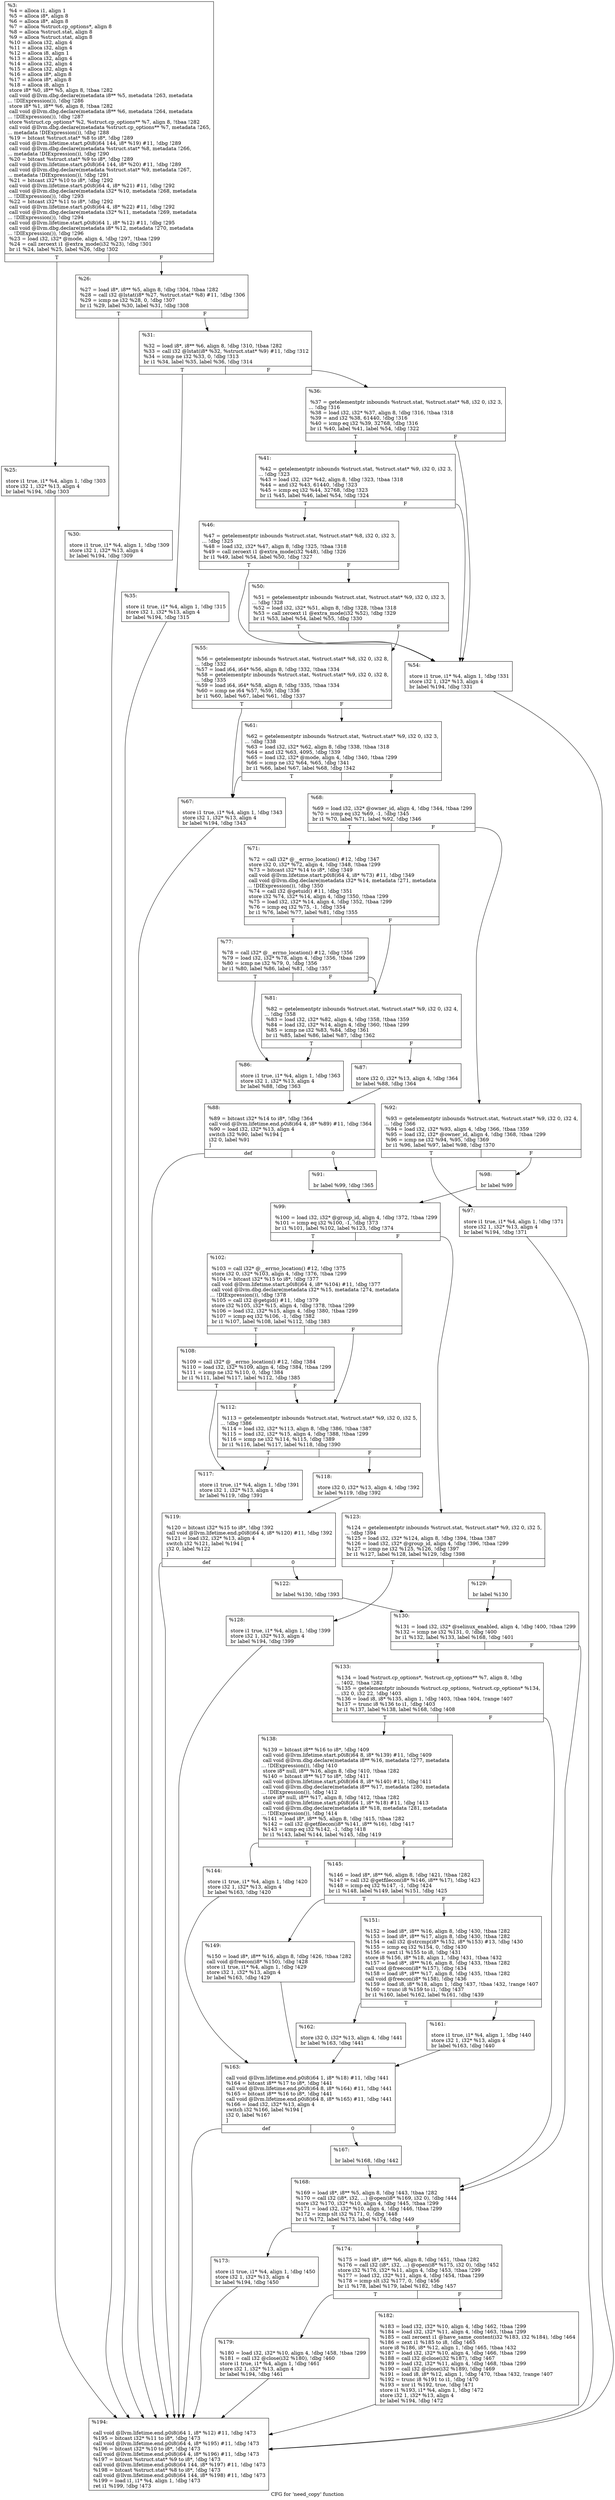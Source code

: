 digraph "CFG for 'need_copy' function" {
	label="CFG for 'need_copy' function";

	Node0x915200 [shape=record,label="{%3:\l  %4 = alloca i1, align 1\l  %5 = alloca i8*, align 8\l  %6 = alloca i8*, align 8\l  %7 = alloca %struct.cp_options*, align 8\l  %8 = alloca %struct.stat, align 8\l  %9 = alloca %struct.stat, align 8\l  %10 = alloca i32, align 4\l  %11 = alloca i32, align 4\l  %12 = alloca i8, align 1\l  %13 = alloca i32, align 4\l  %14 = alloca i32, align 4\l  %15 = alloca i32, align 4\l  %16 = alloca i8*, align 8\l  %17 = alloca i8*, align 8\l  %18 = alloca i8, align 1\l  store i8* %0, i8** %5, align 8, !tbaa !282\l  call void @llvm.dbg.declare(metadata i8** %5, metadata !263, metadata\l... !DIExpression()), !dbg !286\l  store i8* %1, i8** %6, align 8, !tbaa !282\l  call void @llvm.dbg.declare(metadata i8** %6, metadata !264, metadata\l... !DIExpression()), !dbg !287\l  store %struct.cp_options* %2, %struct.cp_options** %7, align 8, !tbaa !282\l  call void @llvm.dbg.declare(metadata %struct.cp_options** %7, metadata !265,\l... metadata !DIExpression()), !dbg !288\l  %19 = bitcast %struct.stat* %8 to i8*, !dbg !289\l  call void @llvm.lifetime.start.p0i8(i64 144, i8* %19) #11, !dbg !289\l  call void @llvm.dbg.declare(metadata %struct.stat* %8, metadata !266,\l... metadata !DIExpression()), !dbg !290\l  %20 = bitcast %struct.stat* %9 to i8*, !dbg !289\l  call void @llvm.lifetime.start.p0i8(i64 144, i8* %20) #11, !dbg !289\l  call void @llvm.dbg.declare(metadata %struct.stat* %9, metadata !267,\l... metadata !DIExpression()), !dbg !291\l  %21 = bitcast i32* %10 to i8*, !dbg !292\l  call void @llvm.lifetime.start.p0i8(i64 4, i8* %21) #11, !dbg !292\l  call void @llvm.dbg.declare(metadata i32* %10, metadata !268, metadata\l... !DIExpression()), !dbg !293\l  %22 = bitcast i32* %11 to i8*, !dbg !292\l  call void @llvm.lifetime.start.p0i8(i64 4, i8* %22) #11, !dbg !292\l  call void @llvm.dbg.declare(metadata i32* %11, metadata !269, metadata\l... !DIExpression()), !dbg !294\l  call void @llvm.lifetime.start.p0i8(i64 1, i8* %12) #11, !dbg !295\l  call void @llvm.dbg.declare(metadata i8* %12, metadata !270, metadata\l... !DIExpression()), !dbg !296\l  %23 = load i32, i32* @mode, align 4, !dbg !297, !tbaa !299\l  %24 = call zeroext i1 @extra_mode(i32 %23), !dbg !301\l  br i1 %24, label %25, label %26, !dbg !302\l|{<s0>T|<s1>F}}"];
	Node0x915200:s0 -> Node0x917710;
	Node0x915200:s1 -> Node0x917760;
	Node0x917710 [shape=record,label="{%25:\l\l  store i1 true, i1* %4, align 1, !dbg !303\l  store i32 1, i32* %13, align 4\l  br label %194, !dbg !303\l}"];
	Node0x917710 -> Node0x918700;
	Node0x917760 [shape=record,label="{%26:\l\l  %27 = load i8*, i8** %5, align 8, !dbg !304, !tbaa !282\l  %28 = call i32 @lstat(i8* %27, %struct.stat* %8) #11, !dbg !306\l  %29 = icmp ne i32 %28, 0, !dbg !307\l  br i1 %29, label %30, label %31, !dbg !308\l|{<s0>T|<s1>F}}"];
	Node0x917760:s0 -> Node0x9177b0;
	Node0x917760:s1 -> Node0x917800;
	Node0x9177b0 [shape=record,label="{%30:\l\l  store i1 true, i1* %4, align 1, !dbg !309\l  store i32 1, i32* %13, align 4\l  br label %194, !dbg !309\l}"];
	Node0x9177b0 -> Node0x918700;
	Node0x917800 [shape=record,label="{%31:\l\l  %32 = load i8*, i8** %6, align 8, !dbg !310, !tbaa !282\l  %33 = call i32 @lstat(i8* %32, %struct.stat* %9) #11, !dbg !312\l  %34 = icmp ne i32 %33, 0, !dbg !313\l  br i1 %34, label %35, label %36, !dbg !314\l|{<s0>T|<s1>F}}"];
	Node0x917800:s0 -> Node0x917850;
	Node0x917800:s1 -> Node0x9178a0;
	Node0x917850 [shape=record,label="{%35:\l\l  store i1 true, i1* %4, align 1, !dbg !315\l  store i32 1, i32* %13, align 4\l  br label %194, !dbg !315\l}"];
	Node0x917850 -> Node0x918700;
	Node0x9178a0 [shape=record,label="{%36:\l\l  %37 = getelementptr inbounds %struct.stat, %struct.stat* %8, i32 0, i32 3,\l... !dbg !316\l  %38 = load i32, i32* %37, align 8, !dbg !316, !tbaa !318\l  %39 = and i32 %38, 61440, !dbg !316\l  %40 = icmp eq i32 %39, 32768, !dbg !316\l  br i1 %40, label %41, label %54, !dbg !322\l|{<s0>T|<s1>F}}"];
	Node0x9178a0:s0 -> Node0x9178f0;
	Node0x9178a0:s1 -> Node0x9179e0;
	Node0x9178f0 [shape=record,label="{%41:\l\l  %42 = getelementptr inbounds %struct.stat, %struct.stat* %9, i32 0, i32 3,\l... !dbg !323\l  %43 = load i32, i32* %42, align 8, !dbg !323, !tbaa !318\l  %44 = and i32 %43, 61440, !dbg !323\l  %45 = icmp eq i32 %44, 32768, !dbg !323\l  br i1 %45, label %46, label %54, !dbg !324\l|{<s0>T|<s1>F}}"];
	Node0x9178f0:s0 -> Node0x917940;
	Node0x9178f0:s1 -> Node0x9179e0;
	Node0x917940 [shape=record,label="{%46:\l\l  %47 = getelementptr inbounds %struct.stat, %struct.stat* %8, i32 0, i32 3,\l... !dbg !325\l  %48 = load i32, i32* %47, align 8, !dbg !325, !tbaa !318\l  %49 = call zeroext i1 @extra_mode(i32 %48), !dbg !326\l  br i1 %49, label %54, label %50, !dbg !327\l|{<s0>T|<s1>F}}"];
	Node0x917940:s0 -> Node0x9179e0;
	Node0x917940:s1 -> Node0x917990;
	Node0x917990 [shape=record,label="{%50:\l\l  %51 = getelementptr inbounds %struct.stat, %struct.stat* %9, i32 0, i32 3,\l... !dbg !328\l  %52 = load i32, i32* %51, align 8, !dbg !328, !tbaa !318\l  %53 = call zeroext i1 @extra_mode(i32 %52), !dbg !329\l  br i1 %53, label %54, label %55, !dbg !330\l|{<s0>T|<s1>F}}"];
	Node0x917990:s0 -> Node0x9179e0;
	Node0x917990:s1 -> Node0x917a30;
	Node0x9179e0 [shape=record,label="{%54:\l\l  store i1 true, i1* %4, align 1, !dbg !331\l  store i32 1, i32* %13, align 4\l  br label %194, !dbg !331\l}"];
	Node0x9179e0 -> Node0x918700;
	Node0x917a30 [shape=record,label="{%55:\l\l  %56 = getelementptr inbounds %struct.stat, %struct.stat* %8, i32 0, i32 8,\l... !dbg !332\l  %57 = load i64, i64* %56, align 8, !dbg !332, !tbaa !334\l  %58 = getelementptr inbounds %struct.stat, %struct.stat* %9, i32 0, i32 8,\l... !dbg !335\l  %59 = load i64, i64* %58, align 8, !dbg !335, !tbaa !334\l  %60 = icmp ne i64 %57, %59, !dbg !336\l  br i1 %60, label %67, label %61, !dbg !337\l|{<s0>T|<s1>F}}"];
	Node0x917a30:s0 -> Node0x917ad0;
	Node0x917a30:s1 -> Node0x917a80;
	Node0x917a80 [shape=record,label="{%61:\l\l  %62 = getelementptr inbounds %struct.stat, %struct.stat* %9, i32 0, i32 3,\l... !dbg !338\l  %63 = load i32, i32* %62, align 8, !dbg !338, !tbaa !318\l  %64 = and i32 %63, 4095, !dbg !339\l  %65 = load i32, i32* @mode, align 4, !dbg !340, !tbaa !299\l  %66 = icmp ne i32 %64, %65, !dbg !341\l  br i1 %66, label %67, label %68, !dbg !342\l|{<s0>T|<s1>F}}"];
	Node0x917a80:s0 -> Node0x917ad0;
	Node0x917a80:s1 -> Node0x917b20;
	Node0x917ad0 [shape=record,label="{%67:\l\l  store i1 true, i1* %4, align 1, !dbg !343\l  store i32 1, i32* %13, align 4\l  br label %194, !dbg !343\l}"];
	Node0x917ad0 -> Node0x918700;
	Node0x917b20 [shape=record,label="{%68:\l\l  %69 = load i32, i32* @owner_id, align 4, !dbg !344, !tbaa !299\l  %70 = icmp eq i32 %69, -1, !dbg !345\l  br i1 %70, label %71, label %92, !dbg !346\l|{<s0>T|<s1>F}}"];
	Node0x917b20:s0 -> Node0x917b70;
	Node0x917b20:s1 -> Node0x917da0;
	Node0x917b70 [shape=record,label="{%71:\l\l  %72 = call i32* @__errno_location() #12, !dbg !347\l  store i32 0, i32* %72, align 4, !dbg !348, !tbaa !299\l  %73 = bitcast i32* %14 to i8*, !dbg !349\l  call void @llvm.lifetime.start.p0i8(i64 4, i8* %73) #11, !dbg !349\l  call void @llvm.dbg.declare(metadata i32* %14, metadata !271, metadata\l... !DIExpression()), !dbg !350\l  %74 = call i32 @getuid() #11, !dbg !351\l  store i32 %74, i32* %14, align 4, !dbg !350, !tbaa !299\l  %75 = load i32, i32* %14, align 4, !dbg !352, !tbaa !299\l  %76 = icmp eq i32 %75, -1, !dbg !354\l  br i1 %76, label %77, label %81, !dbg !355\l|{<s0>T|<s1>F}}"];
	Node0x917b70:s0 -> Node0x917bc0;
	Node0x917b70:s1 -> Node0x917c10;
	Node0x917bc0 [shape=record,label="{%77:\l\l  %78 = call i32* @__errno_location() #12, !dbg !356\l  %79 = load i32, i32* %78, align 4, !dbg !356, !tbaa !299\l  %80 = icmp ne i32 %79, 0, !dbg !356\l  br i1 %80, label %86, label %81, !dbg !357\l|{<s0>T|<s1>F}}"];
	Node0x917bc0:s0 -> Node0x917c60;
	Node0x917bc0:s1 -> Node0x917c10;
	Node0x917c10 [shape=record,label="{%81:\l\l  %82 = getelementptr inbounds %struct.stat, %struct.stat* %9, i32 0, i32 4,\l... !dbg !358\l  %83 = load i32, i32* %82, align 4, !dbg !358, !tbaa !359\l  %84 = load i32, i32* %14, align 4, !dbg !360, !tbaa !299\l  %85 = icmp ne i32 %83, %84, !dbg !361\l  br i1 %85, label %86, label %87, !dbg !362\l|{<s0>T|<s1>F}}"];
	Node0x917c10:s0 -> Node0x917c60;
	Node0x917c10:s1 -> Node0x917cb0;
	Node0x917c60 [shape=record,label="{%86:\l\l  store i1 true, i1* %4, align 1, !dbg !363\l  store i32 1, i32* %13, align 4\l  br label %88, !dbg !363\l}"];
	Node0x917c60 -> Node0x917d00;
	Node0x917cb0 [shape=record,label="{%87:\l\l  store i32 0, i32* %13, align 4, !dbg !364\l  br label %88, !dbg !364\l}"];
	Node0x917cb0 -> Node0x917d00;
	Node0x917d00 [shape=record,label="{%88:\l\l  %89 = bitcast i32* %14 to i8*, !dbg !364\l  call void @llvm.lifetime.end.p0i8(i64 4, i8* %89) #11, !dbg !364\l  %90 = load i32, i32* %13, align 4\l  switch i32 %90, label %194 [\l    i32 0, label %91\l  ]\l|{<s0>def|<s1>0}}"];
	Node0x917d00:s0 -> Node0x918700;
	Node0x917d00:s1 -> Node0x917d50;
	Node0x917d50 [shape=record,label="{%91:\l\l  br label %99, !dbg !365\l}"];
	Node0x917d50 -> Node0x917e90;
	Node0x917da0 [shape=record,label="{%92:\l\l  %93 = getelementptr inbounds %struct.stat, %struct.stat* %9, i32 0, i32 4,\l... !dbg !366\l  %94 = load i32, i32* %93, align 4, !dbg !366, !tbaa !359\l  %95 = load i32, i32* @owner_id, align 4, !dbg !368, !tbaa !299\l  %96 = icmp ne i32 %94, %95, !dbg !369\l  br i1 %96, label %97, label %98, !dbg !370\l|{<s0>T|<s1>F}}"];
	Node0x917da0:s0 -> Node0x917df0;
	Node0x917da0:s1 -> Node0x917e40;
	Node0x917df0 [shape=record,label="{%97:\l\l  store i1 true, i1* %4, align 1, !dbg !371\l  store i32 1, i32* %13, align 4\l  br label %194, !dbg !371\l}"];
	Node0x917df0 -> Node0x918700;
	Node0x917e40 [shape=record,label="{%98:\l\l  br label %99\l}"];
	Node0x917e40 -> Node0x917e90;
	Node0x917e90 [shape=record,label="{%99:\l\l  %100 = load i32, i32* @group_id, align 4, !dbg !372, !tbaa !299\l  %101 = icmp eq i32 %100, -1, !dbg !373\l  br i1 %101, label %102, label %123, !dbg !374\l|{<s0>T|<s1>F}}"];
	Node0x917e90:s0 -> Node0x917ee0;
	Node0x917e90:s1 -> Node0x918110;
	Node0x917ee0 [shape=record,label="{%102:\l\l  %103 = call i32* @__errno_location() #12, !dbg !375\l  store i32 0, i32* %103, align 4, !dbg !376, !tbaa !299\l  %104 = bitcast i32* %15 to i8*, !dbg !377\l  call void @llvm.lifetime.start.p0i8(i64 4, i8* %104) #11, !dbg !377\l  call void @llvm.dbg.declare(metadata i32* %15, metadata !274, metadata\l... !DIExpression()), !dbg !378\l  %105 = call i32 @getgid() #11, !dbg !379\l  store i32 %105, i32* %15, align 4, !dbg !378, !tbaa !299\l  %106 = load i32, i32* %15, align 4, !dbg !380, !tbaa !299\l  %107 = icmp eq i32 %106, -1, !dbg !382\l  br i1 %107, label %108, label %112, !dbg !383\l|{<s0>T|<s1>F}}"];
	Node0x917ee0:s0 -> Node0x917f30;
	Node0x917ee0:s1 -> Node0x917f80;
	Node0x917f30 [shape=record,label="{%108:\l\l  %109 = call i32* @__errno_location() #12, !dbg !384\l  %110 = load i32, i32* %109, align 4, !dbg !384, !tbaa !299\l  %111 = icmp ne i32 %110, 0, !dbg !384\l  br i1 %111, label %117, label %112, !dbg !385\l|{<s0>T|<s1>F}}"];
	Node0x917f30:s0 -> Node0x917fd0;
	Node0x917f30:s1 -> Node0x917f80;
	Node0x917f80 [shape=record,label="{%112:\l\l  %113 = getelementptr inbounds %struct.stat, %struct.stat* %9, i32 0, i32 5,\l... !dbg !386\l  %114 = load i32, i32* %113, align 8, !dbg !386, !tbaa !387\l  %115 = load i32, i32* %15, align 4, !dbg !388, !tbaa !299\l  %116 = icmp ne i32 %114, %115, !dbg !389\l  br i1 %116, label %117, label %118, !dbg !390\l|{<s0>T|<s1>F}}"];
	Node0x917f80:s0 -> Node0x917fd0;
	Node0x917f80:s1 -> Node0x918020;
	Node0x917fd0 [shape=record,label="{%117:\l\l  store i1 true, i1* %4, align 1, !dbg !391\l  store i32 1, i32* %13, align 4\l  br label %119, !dbg !391\l}"];
	Node0x917fd0 -> Node0x918070;
	Node0x918020 [shape=record,label="{%118:\l\l  store i32 0, i32* %13, align 4, !dbg !392\l  br label %119, !dbg !392\l}"];
	Node0x918020 -> Node0x918070;
	Node0x918070 [shape=record,label="{%119:\l\l  %120 = bitcast i32* %15 to i8*, !dbg !392\l  call void @llvm.lifetime.end.p0i8(i64 4, i8* %120) #11, !dbg !392\l  %121 = load i32, i32* %13, align 4\l  switch i32 %121, label %194 [\l    i32 0, label %122\l  ]\l|{<s0>def|<s1>0}}"];
	Node0x918070:s0 -> Node0x918700;
	Node0x918070:s1 -> Node0x9180c0;
	Node0x9180c0 [shape=record,label="{%122:\l\l  br label %130, !dbg !393\l}"];
	Node0x9180c0 -> Node0x918200;
	Node0x918110 [shape=record,label="{%123:\l\l  %124 = getelementptr inbounds %struct.stat, %struct.stat* %9, i32 0, i32 5,\l... !dbg !394\l  %125 = load i32, i32* %124, align 8, !dbg !394, !tbaa !387\l  %126 = load i32, i32* @group_id, align 4, !dbg !396, !tbaa !299\l  %127 = icmp ne i32 %125, %126, !dbg !397\l  br i1 %127, label %128, label %129, !dbg !398\l|{<s0>T|<s1>F}}"];
	Node0x918110:s0 -> Node0x918160;
	Node0x918110:s1 -> Node0x9181b0;
	Node0x918160 [shape=record,label="{%128:\l\l  store i1 true, i1* %4, align 1, !dbg !399\l  store i32 1, i32* %13, align 4\l  br label %194, !dbg !399\l}"];
	Node0x918160 -> Node0x918700;
	Node0x9181b0 [shape=record,label="{%129:\l\l  br label %130\l}"];
	Node0x9181b0 -> Node0x918200;
	Node0x918200 [shape=record,label="{%130:\l\l  %131 = load i32, i32* @selinux_enabled, align 4, !dbg !400, !tbaa !299\l  %132 = icmp ne i32 %131, 0, !dbg !400\l  br i1 %132, label %133, label %168, !dbg !401\l|{<s0>T|<s1>F}}"];
	Node0x918200:s0 -> Node0x918250;
	Node0x918200:s1 -> Node0x918570;
	Node0x918250 [shape=record,label="{%133:\l\l  %134 = load %struct.cp_options*, %struct.cp_options** %7, align 8, !dbg\l... !402, !tbaa !282\l  %135 = getelementptr inbounds %struct.cp_options, %struct.cp_options* %134,\l... i32 0, i32 22, !dbg !403\l  %136 = load i8, i8* %135, align 1, !dbg !403, !tbaa !404, !range !407\l  %137 = trunc i8 %136 to i1, !dbg !403\l  br i1 %137, label %138, label %168, !dbg !408\l|{<s0>T|<s1>F}}"];
	Node0x918250:s0 -> Node0x9182a0;
	Node0x918250:s1 -> Node0x918570;
	Node0x9182a0 [shape=record,label="{%138:\l\l  %139 = bitcast i8** %16 to i8*, !dbg !409\l  call void @llvm.lifetime.start.p0i8(i64 8, i8* %139) #11, !dbg !409\l  call void @llvm.dbg.declare(metadata i8** %16, metadata !277, metadata\l... !DIExpression()), !dbg !410\l  store i8* null, i8** %16, align 8, !dbg !410, !tbaa !282\l  %140 = bitcast i8** %17 to i8*, !dbg !411\l  call void @llvm.lifetime.start.p0i8(i64 8, i8* %140) #11, !dbg !411\l  call void @llvm.dbg.declare(metadata i8** %17, metadata !280, metadata\l... !DIExpression()), !dbg !412\l  store i8* null, i8** %17, align 8, !dbg !412, !tbaa !282\l  call void @llvm.lifetime.start.p0i8(i64 1, i8* %18) #11, !dbg !413\l  call void @llvm.dbg.declare(metadata i8* %18, metadata !281, metadata\l... !DIExpression()), !dbg !414\l  %141 = load i8*, i8** %5, align 8, !dbg !415, !tbaa !282\l  %142 = call i32 @getfilecon(i8* %141, i8** %16), !dbg !417\l  %143 = icmp eq i32 %142, -1, !dbg !418\l  br i1 %143, label %144, label %145, !dbg !419\l|{<s0>T|<s1>F}}"];
	Node0x9182a0:s0 -> Node0x9182f0;
	Node0x9182a0:s1 -> Node0x918340;
	Node0x9182f0 [shape=record,label="{%144:\l\l  store i1 true, i1* %4, align 1, !dbg !420\l  store i32 1, i32* %13, align 4\l  br label %163, !dbg !420\l}"];
	Node0x9182f0 -> Node0x9184d0;
	Node0x918340 [shape=record,label="{%145:\l\l  %146 = load i8*, i8** %6, align 8, !dbg !421, !tbaa !282\l  %147 = call i32 @getfilecon(i8* %146, i8** %17), !dbg !423\l  %148 = icmp eq i32 %147, -1, !dbg !424\l  br i1 %148, label %149, label %151, !dbg !425\l|{<s0>T|<s1>F}}"];
	Node0x918340:s0 -> Node0x918390;
	Node0x918340:s1 -> Node0x9183e0;
	Node0x918390 [shape=record,label="{%149:\l\l  %150 = load i8*, i8** %16, align 8, !dbg !426, !tbaa !282\l  call void @freecon(i8* %150), !dbg !428\l  store i1 true, i1* %4, align 1, !dbg !429\l  store i32 1, i32* %13, align 4\l  br label %163, !dbg !429\l}"];
	Node0x918390 -> Node0x9184d0;
	Node0x9183e0 [shape=record,label="{%151:\l\l  %152 = load i8*, i8** %16, align 8, !dbg !430, !tbaa !282\l  %153 = load i8*, i8** %17, align 8, !dbg !430, !tbaa !282\l  %154 = call i32 @strcmp(i8* %152, i8* %153) #13, !dbg !430\l  %155 = icmp eq i32 %154, 0, !dbg !430\l  %156 = zext i1 %155 to i8, !dbg !431\l  store i8 %156, i8* %18, align 1, !dbg !431, !tbaa !432\l  %157 = load i8*, i8** %16, align 8, !dbg !433, !tbaa !282\l  call void @freecon(i8* %157), !dbg !434\l  %158 = load i8*, i8** %17, align 8, !dbg !435, !tbaa !282\l  call void @freecon(i8* %158), !dbg !436\l  %159 = load i8, i8* %18, align 1, !dbg !437, !tbaa !432, !range !407\l  %160 = trunc i8 %159 to i1, !dbg !437\l  br i1 %160, label %162, label %161, !dbg !439\l|{<s0>T|<s1>F}}"];
	Node0x9183e0:s0 -> Node0x918480;
	Node0x9183e0:s1 -> Node0x918430;
	Node0x918430 [shape=record,label="{%161:\l\l  store i1 true, i1* %4, align 1, !dbg !440\l  store i32 1, i32* %13, align 4\l  br label %163, !dbg !440\l}"];
	Node0x918430 -> Node0x9184d0;
	Node0x918480 [shape=record,label="{%162:\l\l  store i32 0, i32* %13, align 4, !dbg !441\l  br label %163, !dbg !441\l}"];
	Node0x918480 -> Node0x9184d0;
	Node0x9184d0 [shape=record,label="{%163:\l\l  call void @llvm.lifetime.end.p0i8(i64 1, i8* %18) #11, !dbg !441\l  %164 = bitcast i8** %17 to i8*, !dbg !441\l  call void @llvm.lifetime.end.p0i8(i64 8, i8* %164) #11, !dbg !441\l  %165 = bitcast i8** %16 to i8*, !dbg !441\l  call void @llvm.lifetime.end.p0i8(i64 8, i8* %165) #11, !dbg !441\l  %166 = load i32, i32* %13, align 4\l  switch i32 %166, label %194 [\l    i32 0, label %167\l  ]\l|{<s0>def|<s1>0}}"];
	Node0x9184d0:s0 -> Node0x918700;
	Node0x9184d0:s1 -> Node0x918520;
	Node0x918520 [shape=record,label="{%167:\l\l  br label %168, !dbg !442\l}"];
	Node0x918520 -> Node0x918570;
	Node0x918570 [shape=record,label="{%168:\l\l  %169 = load i8*, i8** %5, align 8, !dbg !443, !tbaa !282\l  %170 = call i32 (i8*, i32, ...) @open(i8* %169, i32 0), !dbg !444\l  store i32 %170, i32* %10, align 4, !dbg !445, !tbaa !299\l  %171 = load i32, i32* %10, align 4, !dbg !446, !tbaa !299\l  %172 = icmp slt i32 %171, 0, !dbg !448\l  br i1 %172, label %173, label %174, !dbg !449\l|{<s0>T|<s1>F}}"];
	Node0x918570:s0 -> Node0x9185c0;
	Node0x918570:s1 -> Node0x918610;
	Node0x9185c0 [shape=record,label="{%173:\l\l  store i1 true, i1* %4, align 1, !dbg !450\l  store i32 1, i32* %13, align 4\l  br label %194, !dbg !450\l}"];
	Node0x9185c0 -> Node0x918700;
	Node0x918610 [shape=record,label="{%174:\l\l  %175 = load i8*, i8** %6, align 8, !dbg !451, !tbaa !282\l  %176 = call i32 (i8*, i32, ...) @open(i8* %175, i32 0), !dbg !452\l  store i32 %176, i32* %11, align 4, !dbg !453, !tbaa !299\l  %177 = load i32, i32* %11, align 4, !dbg !454, !tbaa !299\l  %178 = icmp slt i32 %177, 0, !dbg !456\l  br i1 %178, label %179, label %182, !dbg !457\l|{<s0>T|<s1>F}}"];
	Node0x918610:s0 -> Node0x918660;
	Node0x918610:s1 -> Node0x9186b0;
	Node0x918660 [shape=record,label="{%179:\l\l  %180 = load i32, i32* %10, align 4, !dbg !458, !tbaa !299\l  %181 = call i32 @close(i32 %180), !dbg !460\l  store i1 true, i1* %4, align 1, !dbg !461\l  store i32 1, i32* %13, align 4\l  br label %194, !dbg !461\l}"];
	Node0x918660 -> Node0x918700;
	Node0x9186b0 [shape=record,label="{%182:\l\l  %183 = load i32, i32* %10, align 4, !dbg !462, !tbaa !299\l  %184 = load i32, i32* %11, align 4, !dbg !463, !tbaa !299\l  %185 = call zeroext i1 @have_same_content(i32 %183, i32 %184), !dbg !464\l  %186 = zext i1 %185 to i8, !dbg !465\l  store i8 %186, i8* %12, align 1, !dbg !465, !tbaa !432\l  %187 = load i32, i32* %10, align 4, !dbg !466, !tbaa !299\l  %188 = call i32 @close(i32 %187), !dbg !467\l  %189 = load i32, i32* %11, align 4, !dbg !468, !tbaa !299\l  %190 = call i32 @close(i32 %189), !dbg !469\l  %191 = load i8, i8* %12, align 1, !dbg !470, !tbaa !432, !range !407\l  %192 = trunc i8 %191 to i1, !dbg !470\l  %193 = xor i1 %192, true, !dbg !471\l  store i1 %193, i1* %4, align 1, !dbg !472\l  store i32 1, i32* %13, align 4\l  br label %194, !dbg !472\l}"];
	Node0x9186b0 -> Node0x918700;
	Node0x918700 [shape=record,label="{%194:\l\l  call void @llvm.lifetime.end.p0i8(i64 1, i8* %12) #11, !dbg !473\l  %195 = bitcast i32* %11 to i8*, !dbg !473\l  call void @llvm.lifetime.end.p0i8(i64 4, i8* %195) #11, !dbg !473\l  %196 = bitcast i32* %10 to i8*, !dbg !473\l  call void @llvm.lifetime.end.p0i8(i64 4, i8* %196) #11, !dbg !473\l  %197 = bitcast %struct.stat* %9 to i8*, !dbg !473\l  call void @llvm.lifetime.end.p0i8(i64 144, i8* %197) #11, !dbg !473\l  %198 = bitcast %struct.stat* %8 to i8*, !dbg !473\l  call void @llvm.lifetime.end.p0i8(i64 144, i8* %198) #11, !dbg !473\l  %199 = load i1, i1* %4, align 1, !dbg !473\l  ret i1 %199, !dbg !473\l}"];
}
